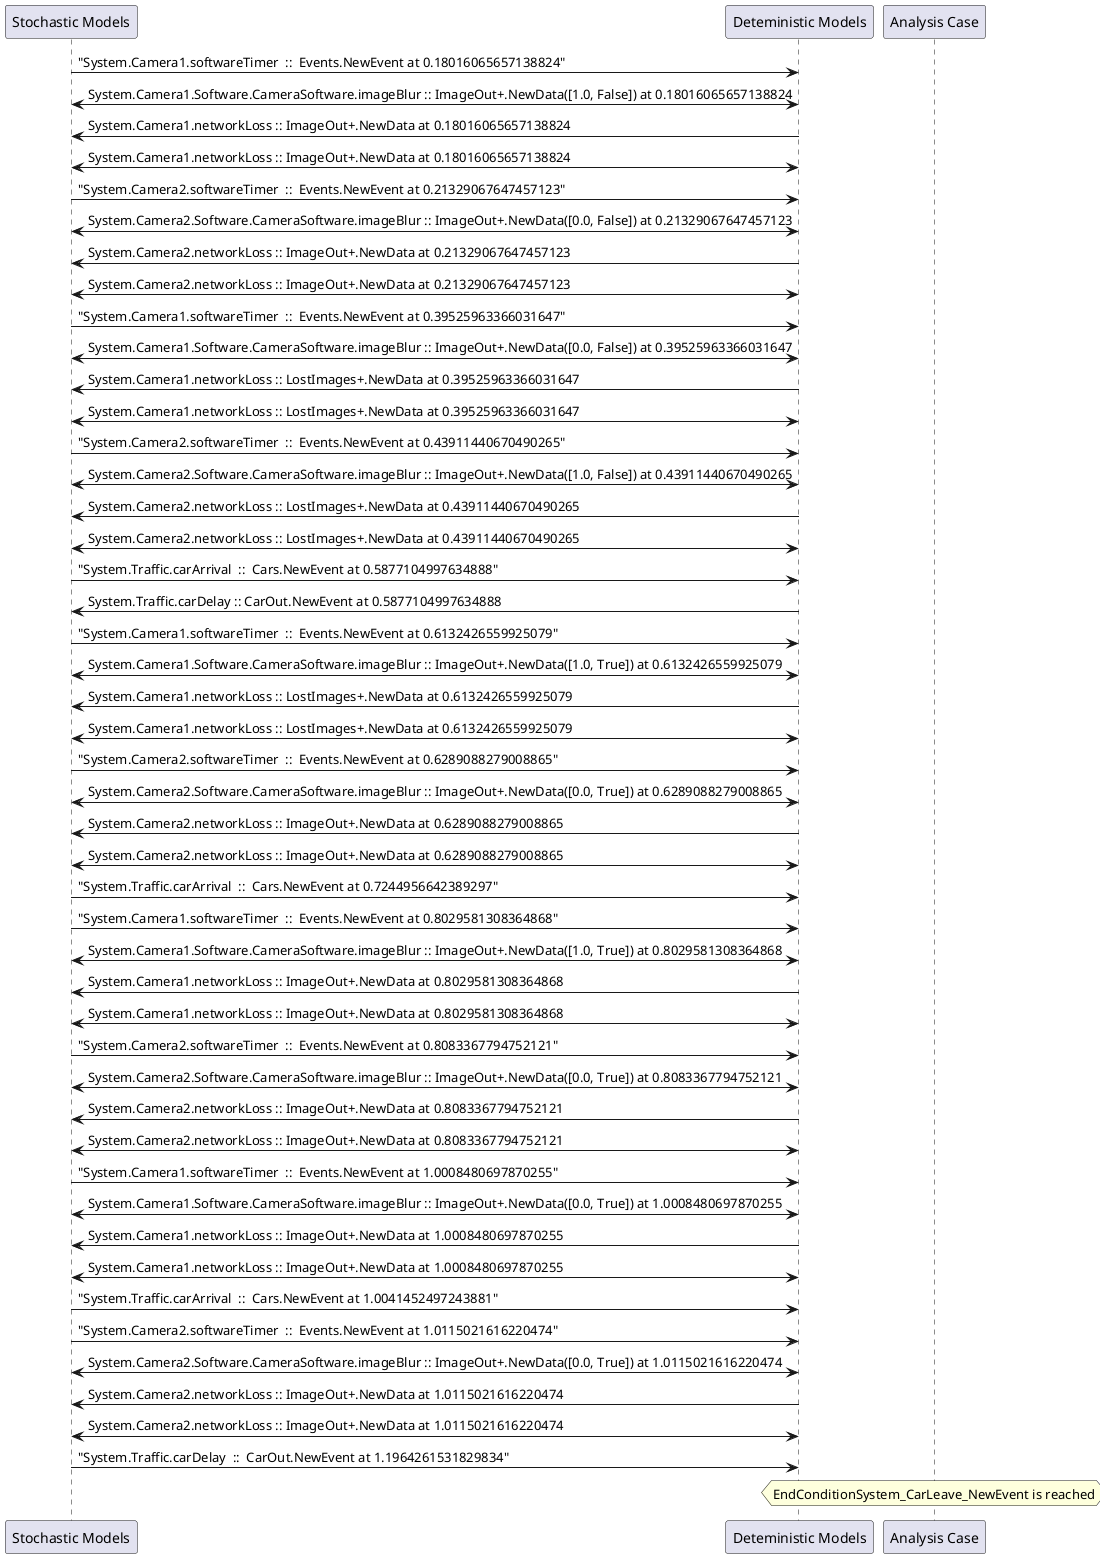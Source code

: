 
	@startuml
	participant "Stochastic Models" as stochmodel
	participant "Deteministic Models" as detmodel
	participant "Analysis Case" as analysis
	{28842_stop} stochmodel -> detmodel : "System.Camera1.softwareTimer  ::  Events.NewEvent at 0.18016065657138824"
detmodel <-> stochmodel : System.Camera1.Software.CameraSoftware.imageBlur :: ImageOut+.NewData([1.0, False]) at 0.18016065657138824
detmodel -> stochmodel : System.Camera1.networkLoss :: ImageOut+.NewData at 0.18016065657138824
detmodel <-> stochmodel : System.Camera1.networkLoss :: ImageOut+.NewData at 0.18016065657138824
{28858_stop} stochmodel -> detmodel : "System.Camera2.softwareTimer  ::  Events.NewEvent at 0.21329067647457123"
detmodel <-> stochmodel : System.Camera2.Software.CameraSoftware.imageBlur :: ImageOut+.NewData([0.0, False]) at 0.21329067647457123
detmodel -> stochmodel : System.Camera2.networkLoss :: ImageOut+.NewData at 0.21329067647457123
detmodel <-> stochmodel : System.Camera2.networkLoss :: ImageOut+.NewData at 0.21329067647457123
{28843_stop} stochmodel -> detmodel : "System.Camera1.softwareTimer  ::  Events.NewEvent at 0.39525963366031647"
detmodel <-> stochmodel : System.Camera1.Software.CameraSoftware.imageBlur :: ImageOut+.NewData([0.0, False]) at 0.39525963366031647
detmodel -> stochmodel : System.Camera1.networkLoss :: LostImages+.NewData at 0.39525963366031647
detmodel <-> stochmodel : System.Camera1.networkLoss :: LostImages+.NewData at 0.39525963366031647
{28859_stop} stochmodel -> detmodel : "System.Camera2.softwareTimer  ::  Events.NewEvent at 0.43911440670490265"
detmodel <-> stochmodel : System.Camera2.Software.CameraSoftware.imageBlur :: ImageOut+.NewData([1.0, False]) at 0.43911440670490265
detmodel -> stochmodel : System.Camera2.networkLoss :: LostImages+.NewData at 0.43911440670490265
detmodel <-> stochmodel : System.Camera2.networkLoss :: LostImages+.NewData at 0.43911440670490265
{28873_stop} stochmodel -> detmodel : "System.Traffic.carArrival  ::  Cars.NewEvent at 0.5877104997634888"
{28882_start} detmodel -> stochmodel : System.Traffic.carDelay :: CarOut.NewEvent at 0.5877104997634888
{28844_stop} stochmodel -> detmodel : "System.Camera1.softwareTimer  ::  Events.NewEvent at 0.6132426559925079"
detmodel <-> stochmodel : System.Camera1.Software.CameraSoftware.imageBlur :: ImageOut+.NewData([1.0, True]) at 0.6132426559925079
detmodel -> stochmodel : System.Camera1.networkLoss :: LostImages+.NewData at 0.6132426559925079
detmodel <-> stochmodel : System.Camera1.networkLoss :: LostImages+.NewData at 0.6132426559925079
{28860_stop} stochmodel -> detmodel : "System.Camera2.softwareTimer  ::  Events.NewEvent at 0.6289088279008865"
detmodel <-> stochmodel : System.Camera2.Software.CameraSoftware.imageBlur :: ImageOut+.NewData([0.0, True]) at 0.6289088279008865
detmodel -> stochmodel : System.Camera2.networkLoss :: ImageOut+.NewData at 0.6289088279008865
detmodel <-> stochmodel : System.Camera2.networkLoss :: ImageOut+.NewData at 0.6289088279008865
{28874_stop} stochmodel -> detmodel : "System.Traffic.carArrival  ::  Cars.NewEvent at 0.7244956642389297"
{28845_stop} stochmodel -> detmodel : "System.Camera1.softwareTimer  ::  Events.NewEvent at 0.8029581308364868"
detmodel <-> stochmodel : System.Camera1.Software.CameraSoftware.imageBlur :: ImageOut+.NewData([1.0, True]) at 0.8029581308364868
detmodel -> stochmodel : System.Camera1.networkLoss :: ImageOut+.NewData at 0.8029581308364868
detmodel <-> stochmodel : System.Camera1.networkLoss :: ImageOut+.NewData at 0.8029581308364868
{28861_stop} stochmodel -> detmodel : "System.Camera2.softwareTimer  ::  Events.NewEvent at 0.8083367794752121"
detmodel <-> stochmodel : System.Camera2.Software.CameraSoftware.imageBlur :: ImageOut+.NewData([0.0, True]) at 0.8083367794752121
detmodel -> stochmodel : System.Camera2.networkLoss :: ImageOut+.NewData at 0.8083367794752121
detmodel <-> stochmodel : System.Camera2.networkLoss :: ImageOut+.NewData at 0.8083367794752121
{28846_stop} stochmodel -> detmodel : "System.Camera1.softwareTimer  ::  Events.NewEvent at 1.0008480697870255"
detmodel <-> stochmodel : System.Camera1.Software.CameraSoftware.imageBlur :: ImageOut+.NewData([0.0, True]) at 1.0008480697870255
detmodel -> stochmodel : System.Camera1.networkLoss :: ImageOut+.NewData at 1.0008480697870255
detmodel <-> stochmodel : System.Camera1.networkLoss :: ImageOut+.NewData at 1.0008480697870255
{28875_stop} stochmodel -> detmodel : "System.Traffic.carArrival  ::  Cars.NewEvent at 1.0041452497243881"
{28862_stop} stochmodel -> detmodel : "System.Camera2.softwareTimer  ::  Events.NewEvent at 1.0115021616220474"
detmodel <-> stochmodel : System.Camera2.Software.CameraSoftware.imageBlur :: ImageOut+.NewData([0.0, True]) at 1.0115021616220474
detmodel -> stochmodel : System.Camera2.networkLoss :: ImageOut+.NewData at 1.0115021616220474
detmodel <-> stochmodel : System.Camera2.networkLoss :: ImageOut+.NewData at 1.0115021616220474
{28882_stop} stochmodel -> detmodel : "System.Traffic.carDelay  ::  CarOut.NewEvent at 1.1964261531829834"
{28882_start} <-> {28882_stop} : delay
hnote over analysis 
EndConditionSystem_CarLeave_NewEvent is reached
endnote
@enduml